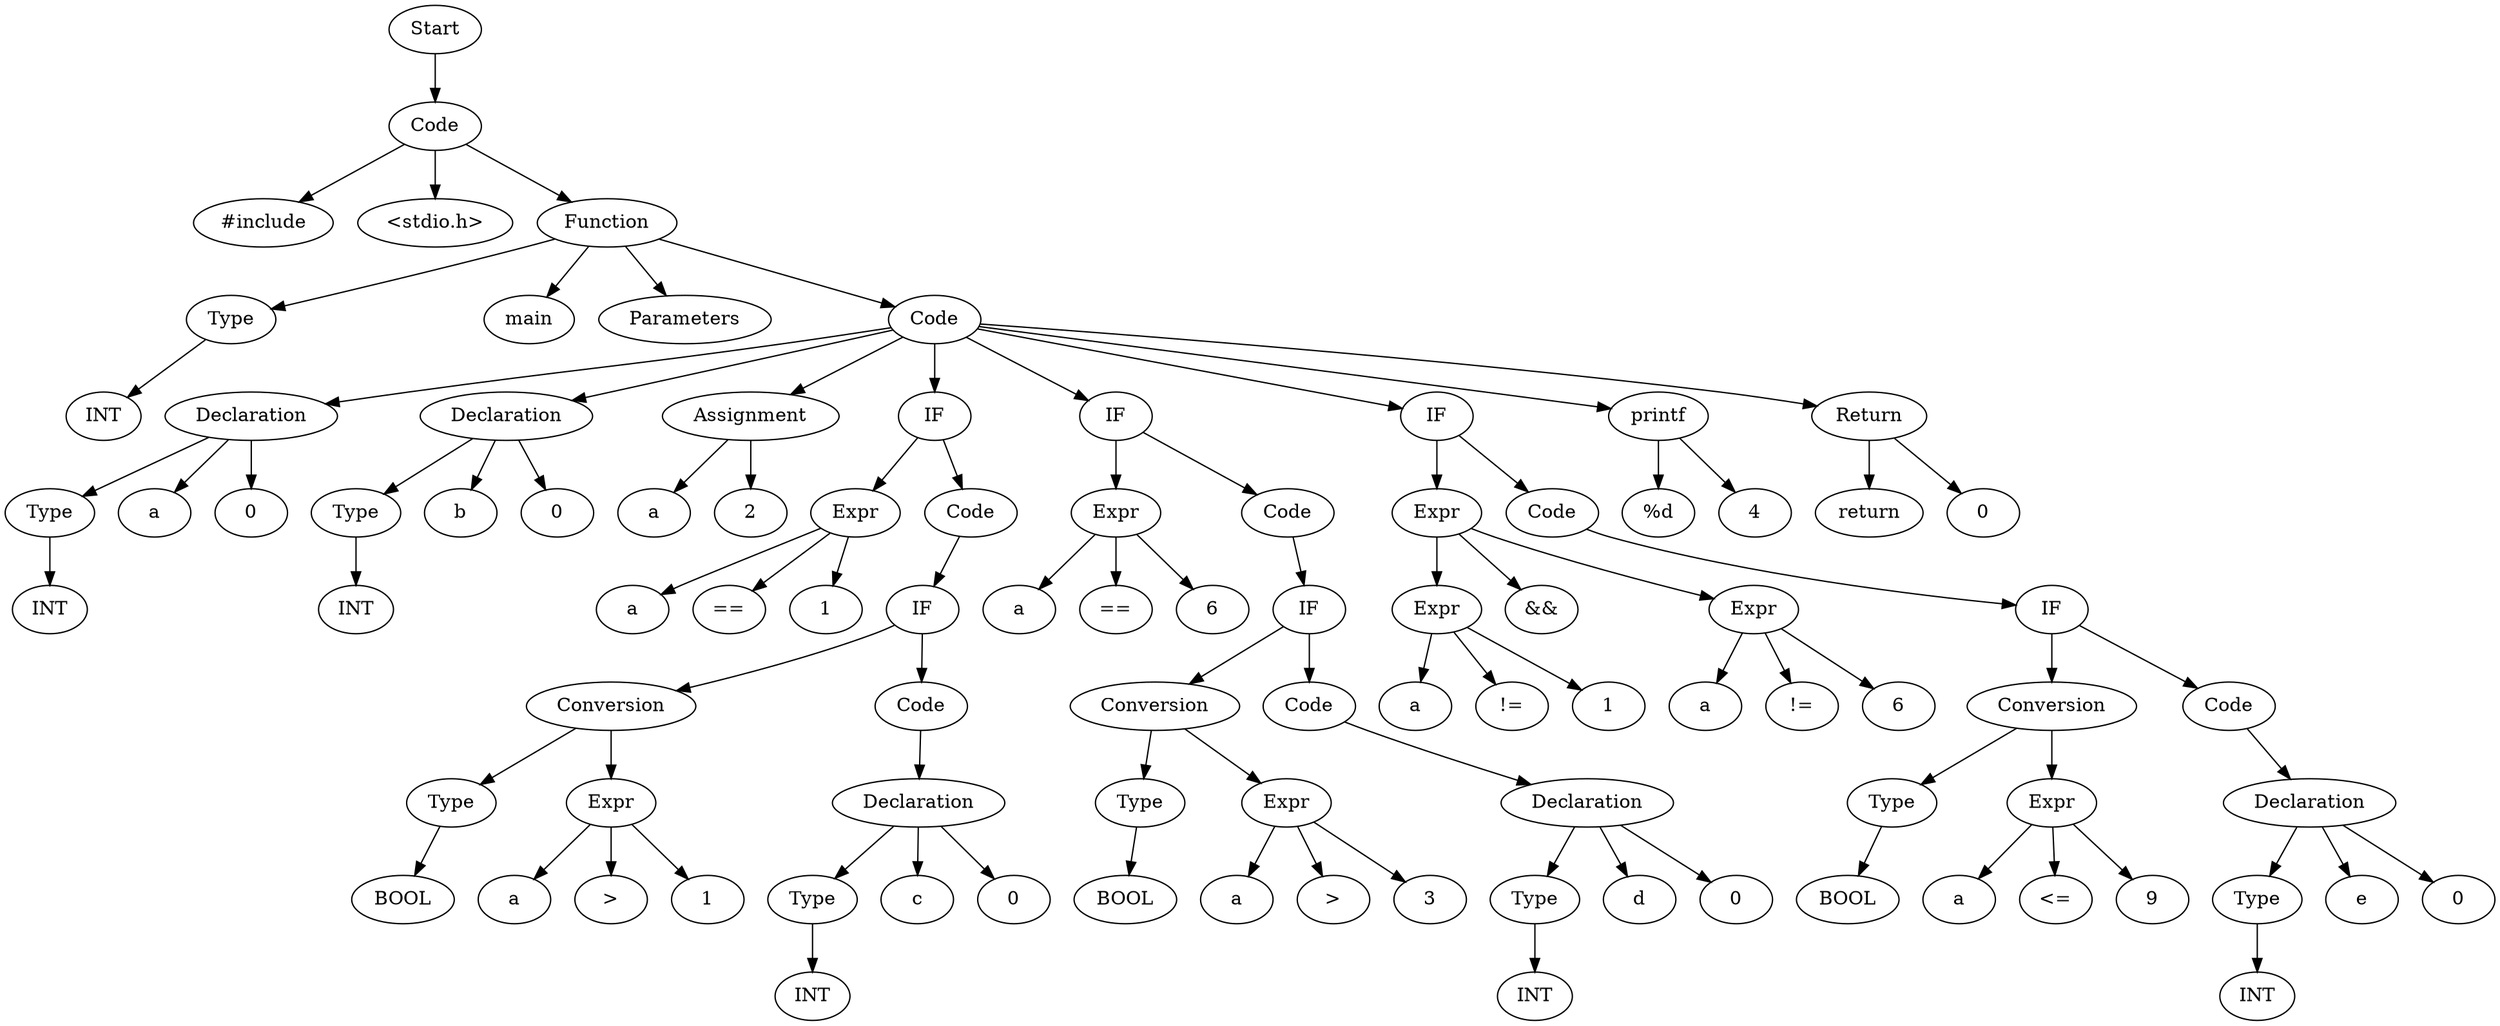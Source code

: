 digraph AST {
  "129830213922160" [label="Start"];
  "129830213922160" -> "129830214017200";
  "129830214017200" [label="Code"];
  "129830214017200" -> "129830214020224";
  "129830214017200" -> "129830214017536";
  "129830214017200" -> "129830214022432";
  "129830214020224" [label="#include"];
  "129830214017536" [label="<stdio.h>"];
  "129830214022432" [label="Function"];
  "129830214022432" -> "129830214020320";
  "129830214022432" -> "129830214022144";
  "129830214022432" -> "129830214022480";
  "129830214022432" -> "129830214011296";
  "129830214020320" [label="Type"];
  "129830214020320" -> "129830214020992";
  "129830214020992" [label="INT"];
  "129830214022144" [label="main"];
  "129830214022480" [label="Parameters"];
  "129830214011296" [label="Code"];
  "129830214011296" -> "129830214009616";
  "129830214011296" -> "129830214009328";
  "129830214011296" -> "129830214018016";
  "129830214011296" -> "129830214013888";
  "129830214011296" -> "129830214016432";
  "129830214011296" -> "129830214016912";
  "129830214011296" -> "129830214014128";
  "129830214011296" -> "129830212256384";
  "129830214009616" [label="Declaration"];
  "129830214009616" -> "129830214014656";
  "129830214009616" -> "129830214023152";
  "129830214009616" -> "129830214013744";
  "129830214014656" [label="Type"];
  "129830214014656" -> "129830214020080";
  "129830214020080" [label="INT"];
  "129830214023152" [label="a"];
  "129830214013744" [label="0"];
  "129830214009328" [label="Declaration"];
  "129830214009328" -> "129830214017488";
  "129830214009328" -> "129830214019024";
  "129830214009328" -> "129830214023104";
  "129830214017488" [label="Type"];
  "129830214017488" -> "129830214020560";
  "129830214020560" [label="INT"];
  "129830214019024" [label="b"];
  "129830214023104" [label="0"];
  "129830214018016" [label="Assignment"];
  "129830214018016" -> "129830214009472";
  "129830214018016" -> "129830214022576";
  "129830214009472" [label="a"];
  "129830214022576" [label="2"];
  "129830214013888" [label="IF"];
  "129830214013888" -> "129830214022912";
  "129830214013888" -> "129830214019504";
  "129830214022912" [label="Expr"];
  "129830214022912" -> "129830214019840";
  "129830214022912" -> "129830214021040";
  "129830214022912" -> "129830214020848";
  "129830214019840" [label="a"];
  "129830214021040" [label="=="];
  "129830214020848" [label="1"];
  "129830214019504" [label="Code"];
  "129830214019504" -> "129830214019984";
  "129830214019984" [label="IF"];
  "129830214019984" -> "129830214016384";
  "129830214019984" -> "129830214022000";
  "129830214016384" [label="Conversion"];
  "129830214016384" -> "129830214023536";
  "129830214016384" -> "129830214018160";
  "129830214023536" [label="Type"];
  "129830214023536" -> "129830214019936";
  "129830214019936" [label="BOOL"];
  "129830214018160" [label="Expr"];
  "129830214018160" -> "129830214023488";
  "129830214018160" -> "129830214021424";
  "129830214018160" -> "129830214021376";
  "129830214023488" [label="a"];
  "129830214021424" [label=">"];
  "129830214021376" [label="1"];
  "129830214022000" [label="Code"];
  "129830214022000" -> "129830214011680";
  "129830214011680" [label="Declaration"];
  "129830214011680" -> "129830214019792";
  "129830214011680" -> "129830214012640";
  "129830214011680" -> "129830214019264";
  "129830214019792" [label="Type"];
  "129830214019792" -> "129830214014176";
  "129830214014176" [label="INT"];
  "129830214012640" [label="c"];
  "129830214019264" [label="0"];
  "129830214016432" [label="IF"];
  "129830214016432" -> "129830214009232";
  "129830214016432" -> "129830214014272";
  "129830214009232" [label="Expr"];
  "129830214009232" -> "129830214019360";
  "129830214009232" -> "129830214019120";
  "129830214009232" -> "129830214022336";
  "129830214019360" [label="a"];
  "129830214019120" [label="=="];
  "129830214022336" [label="6"];
  "129830214014272" [label="Code"];
  "129830214014272" -> "129830214012064";
  "129830214012064" [label="IF"];
  "129830214012064" -> "129830214021760";
  "129830214012064" -> "129830214016096";
  "129830214021760" [label="Conversion"];
  "129830214021760" -> "129830214018592";
  "129830214021760" -> "129830214009376";
  "129830214018592" [label="Type"];
  "129830214018592" -> "129830214016000";
  "129830214016000" [label="BOOL"];
  "129830214009376" [label="Expr"];
  "129830214009376" -> "129830214017440";
  "129830214009376" -> "129830214017152";
  "129830214009376" -> "129830212255808";
  "129830214017440" [label="a"];
  "129830214017152" [label=">"];
  "129830212255808" [label="3"];
  "129830214016096" [label="Code"];
  "129830214016096" -> "129830212255856";
  "129830212255856" [label="Declaration"];
  "129830212255856" -> "129830212255952";
  "129830212255856" -> "129830212256000";
  "129830212255856" -> "129830212256096";
  "129830212255952" [label="Type"];
  "129830212255952" -> "129830212256048";
  "129830212256048" [label="INT"];
  "129830212256000" [label="d"];
  "129830212256096" [label="0"];
  "129830214016912" [label="IF"];
  "129830214016912" -> "129830214022288";
  "129830214016912" -> "129830214017392";
  "129830214022288" [label="Expr"];
  "129830214022288" -> "129830212255904";
  "129830214022288" -> "129830212256144";
  "129830214022288" -> "129830212256336";
  "129830212255904" [label="Expr"];
  "129830212255904" -> "129830212256192";
  "129830212255904" -> "129830212256240";
  "129830212255904" -> "129830212256288";
  "129830212256192" [label="a"];
  "129830212256240" [label="!="];
  "129830212256288" [label="1"];
  "129830212256144" [label="&&"];
  "129830212256336" [label="Expr"];
  "129830212256336" -> "129830212256432";
  "129830212256336" -> "129830212256480";
  "129830212256336" -> "129830212256528";
  "129830212256432" [label="a"];
  "129830212256480" [label="!="];
  "129830212256528" [label="6"];
  "129830214017392" [label="Code"];
  "129830214017392" -> "129830212256576";
  "129830212256576" [label="IF"];
  "129830212256576" -> "129830212256672";
  "129830212256576" -> "129830212256720";
  "129830212256672" [label="Conversion"];
  "129830212256672" -> "129830212256768";
  "129830212256672" -> "129830212256816";
  "129830212256768" [label="Type"];
  "129830212256768" -> "129830212256864";
  "129830212256864" [label="BOOL"];
  "129830212256816" [label="Expr"];
  "129830212256816" -> "129830212256960";
  "129830212256816" -> "129830212257008";
  "129830212256816" -> "129830212257056";
  "129830212256960" [label="a"];
  "129830212257008" [label="<="];
  "129830212257056" [label="9"];
  "129830212256720" [label="Code"];
  "129830212256720" -> "129830212257104";
  "129830212257104" [label="Declaration"];
  "129830212257104" -> "129830212257200";
  "129830212257104" -> "129830212257248";
  "129830212257104" -> "129830212257344";
  "129830212257200" [label="Type"];
  "129830212257200" -> "129830212257296";
  "129830212257296" [label="INT"];
  "129830212257248" [label="e"];
  "129830212257344" [label="0"];
  "129830214014128" [label="printf"];
  "129830214014128" -> "129830212256624";
  "129830214014128" -> "129830212256912";
  "129830212256624" [label="%d"];
  "129830212256912" [label="4"];
  "129830212256384" [label="Return"];
  "129830212256384" -> "129830212257392";
  "129830212256384" -> "129830212257440";
  "129830212257392" [label="return"];
  "129830212257440" [label="0"];
}

